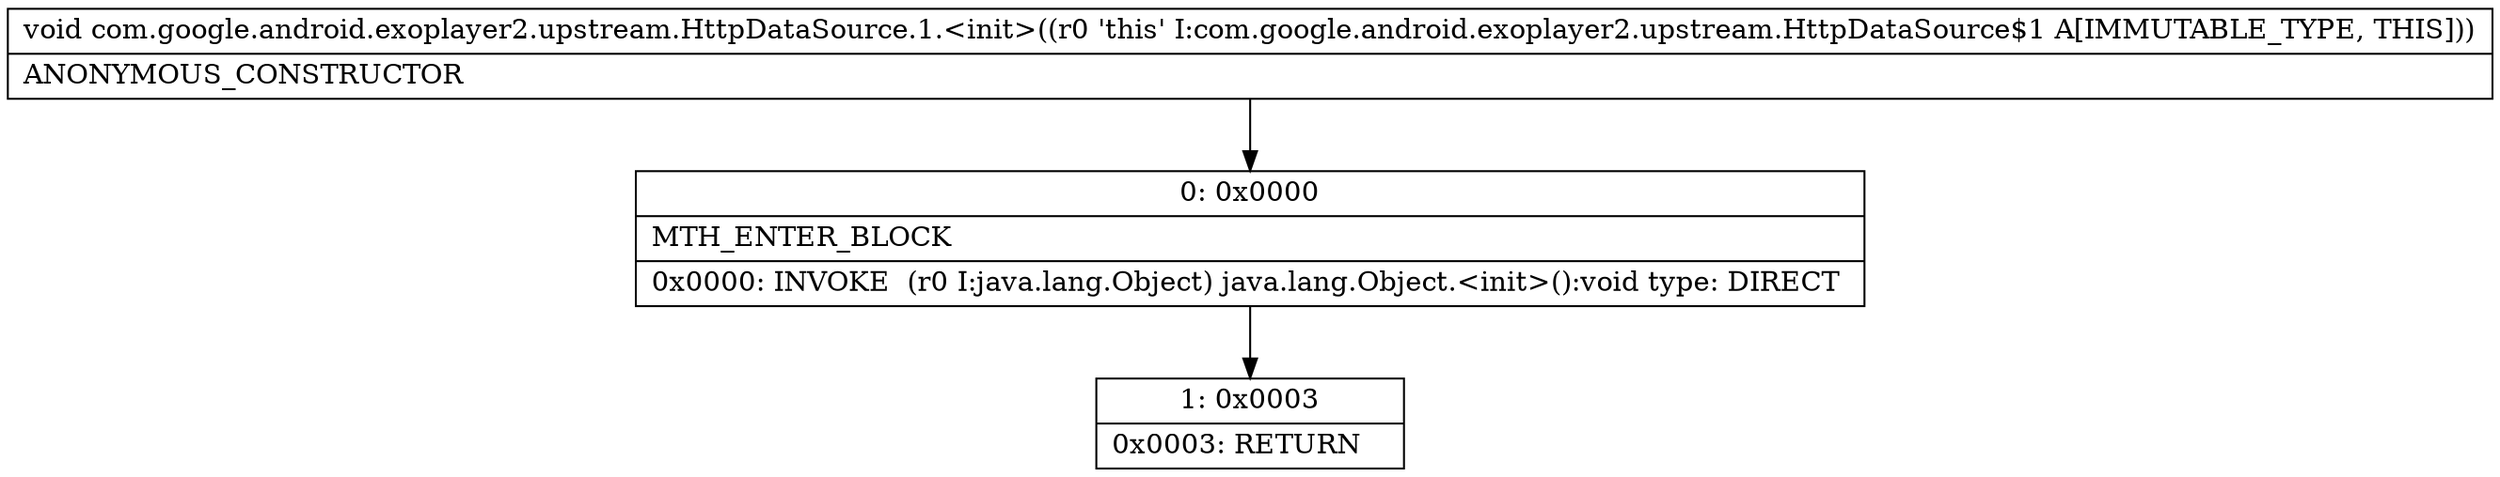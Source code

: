 digraph "CFG forcom.google.android.exoplayer2.upstream.HttpDataSource.1.\<init\>()V" {
Node_0 [shape=record,label="{0\:\ 0x0000|MTH_ENTER_BLOCK\l|0x0000: INVOKE  (r0 I:java.lang.Object) java.lang.Object.\<init\>():void type: DIRECT \l}"];
Node_1 [shape=record,label="{1\:\ 0x0003|0x0003: RETURN   \l}"];
MethodNode[shape=record,label="{void com.google.android.exoplayer2.upstream.HttpDataSource.1.\<init\>((r0 'this' I:com.google.android.exoplayer2.upstream.HttpDataSource$1 A[IMMUTABLE_TYPE, THIS]))  | ANONYMOUS_CONSTRUCTOR\l}"];
MethodNode -> Node_0;
Node_0 -> Node_1;
}

